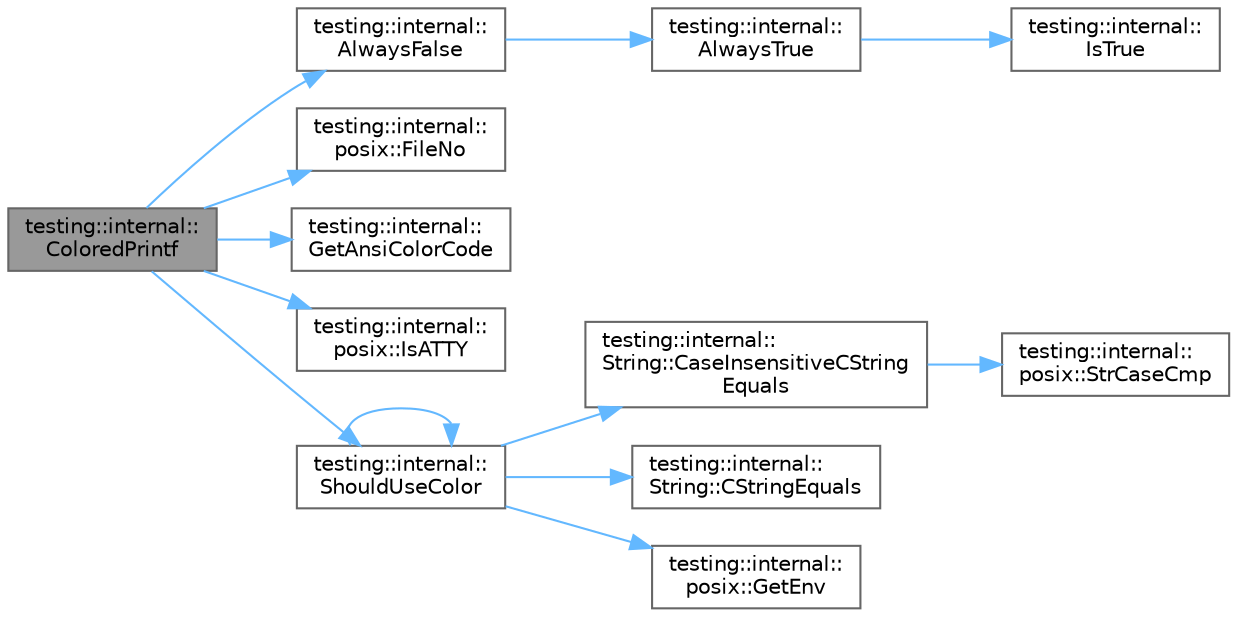 digraph "testing::internal::ColoredPrintf"
{
 // LATEX_PDF_SIZE
  bgcolor="transparent";
  edge [fontname=Helvetica,fontsize=10,labelfontname=Helvetica,labelfontsize=10];
  node [fontname=Helvetica,fontsize=10,shape=box,height=0.2,width=0.4];
  rankdir="LR";
  Node1 [id="Node000001",label="testing::internal::\lColoredPrintf",height=0.2,width=0.4,color="gray40", fillcolor="grey60", style="filled", fontcolor="black",tooltip=" "];
  Node1 -> Node2 [id="edge1_Node000001_Node000002",color="steelblue1",style="solid",tooltip=" "];
  Node2 [id="Node000002",label="testing::internal::\lAlwaysFalse",height=0.2,width=0.4,color="grey40", fillcolor="white", style="filled",URL="$namespacetesting_1_1internal.html#a4b24c851ab13569b1b15b3d259b60d2e",tooltip=" "];
  Node2 -> Node3 [id="edge2_Node000002_Node000003",color="steelblue1",style="solid",tooltip=" "];
  Node3 [id="Node000003",label="testing::internal::\lAlwaysTrue",height=0.2,width=0.4,color="grey40", fillcolor="white", style="filled",URL="$namespacetesting_1_1internal.html#a922c9da63cd4bf94fc473b9ecac76414",tooltip=" "];
  Node3 -> Node4 [id="edge3_Node000003_Node000004",color="steelblue1",style="solid",tooltip=" "];
  Node4 [id="Node000004",label="testing::internal::\lIsTrue",height=0.2,width=0.4,color="grey40", fillcolor="white", style="filled",URL="$namespacetesting_1_1internal.html#a527b9bcc13669b9a16400c8514266254",tooltip=" "];
  Node1 -> Node5 [id="edge4_Node000001_Node000005",color="steelblue1",style="solid",tooltip=" "];
  Node5 [id="Node000005",label="testing::internal::\lposix::FileNo",height=0.2,width=0.4,color="grey40", fillcolor="white", style="filled",URL="$namespacetesting_1_1internal_1_1posix.html#a3117b067e1f942a2031e666953120ccc",tooltip=" "];
  Node1 -> Node6 [id="edge5_Node000001_Node000006",color="steelblue1",style="solid",tooltip=" "];
  Node6 [id="Node000006",label="testing::internal::\lGetAnsiColorCode",height=0.2,width=0.4,color="grey40", fillcolor="white", style="filled",URL="$namespacetesting_1_1internal.html#af5e80b70074337a8dd77e5ad3e8b4d24",tooltip=" "];
  Node1 -> Node7 [id="edge6_Node000001_Node000007",color="steelblue1",style="solid",tooltip=" "];
  Node7 [id="Node000007",label="testing::internal::\lposix::IsATTY",height=0.2,width=0.4,color="grey40", fillcolor="white", style="filled",URL="$namespacetesting_1_1internal_1_1posix.html#a16ebe936b3a8ea462a94191635aedc27",tooltip=" "];
  Node1 -> Node8 [id="edge7_Node000001_Node000008",color="steelblue1",style="solid",tooltip=" "];
  Node8 [id="Node000008",label="testing::internal::\lShouldUseColor",height=0.2,width=0.4,color="grey40", fillcolor="white", style="filled",URL="$namespacetesting_1_1internal.html#ac1db1b4603967a6c4404f31cbbac31a6",tooltip=" "];
  Node8 -> Node9 [id="edge8_Node000008_Node000009",color="steelblue1",style="solid",tooltip=" "];
  Node9 [id="Node000009",label="testing::internal::\lString::CaseInsensitiveCString\lEquals",height=0.2,width=0.4,color="grey40", fillcolor="white", style="filled",URL="$classtesting_1_1internal_1_1_string.html#a116ca435d63306927ba19f90a3596787",tooltip=" "];
  Node9 -> Node10 [id="edge9_Node000009_Node000010",color="steelblue1",style="solid",tooltip=" "];
  Node10 [id="Node000010",label="testing::internal::\lposix::StrCaseCmp",height=0.2,width=0.4,color="grey40", fillcolor="white", style="filled",URL="$namespacetesting_1_1internal_1_1posix.html#a1ef2385a7f8e4c706054da35967e76bd",tooltip=" "];
  Node8 -> Node11 [id="edge10_Node000008_Node000011",color="steelblue1",style="solid",tooltip=" "];
  Node11 [id="Node000011",label="testing::internal::\lString::CStringEquals",height=0.2,width=0.4,color="grey40", fillcolor="white", style="filled",URL="$classtesting_1_1internal_1_1_string.html#a8bea7b33e7effbd299a0b4a5522ea96e",tooltip=" "];
  Node8 -> Node12 [id="edge11_Node000008_Node000012",color="steelblue1",style="solid",tooltip=" "];
  Node12 [id="Node000012",label="testing::internal::\lposix::GetEnv",height=0.2,width=0.4,color="grey40", fillcolor="white", style="filled",URL="$namespacetesting_1_1internal_1_1posix.html#aa78973d3f7aa4efd24742b0537c8cd50",tooltip=" "];
  Node8 -> Node8 [id="edge12_Node000008_Node000008",color="steelblue1",style="solid",tooltip=" "];
}

